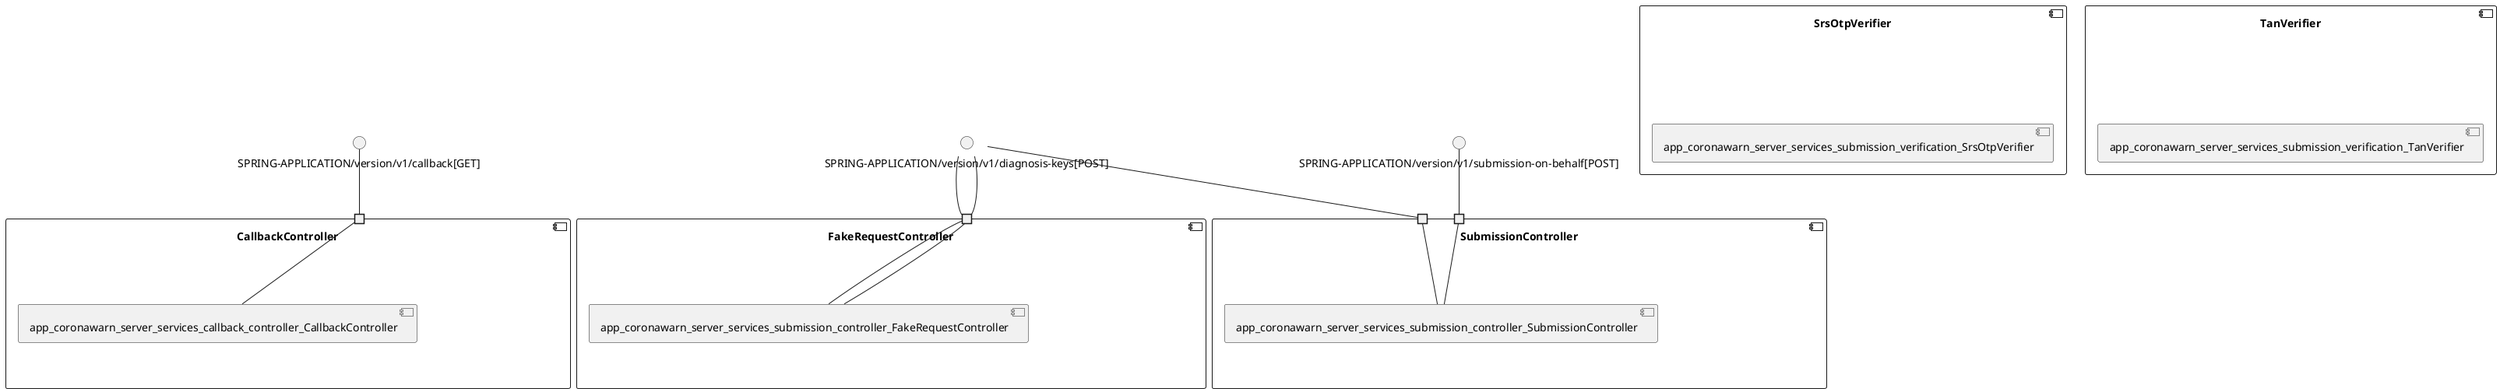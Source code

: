 @startuml
skinparam fixCircleLabelOverlapping true
skinparam componentStyle uml2
component "CallbackController\n\n\n\n\n\n" {
[app_coronawarn_server_services_callback_controller_CallbackController]
portin " " as CallbackController_requires_SPRING_APPLICATION_version_v1_callback_GET_
"CallbackController_requires_SPRING_APPLICATION_version_v1_callback_GET_"--[app_coronawarn_server_services_callback_controller_CallbackController]
}
interface "SPRING-APPLICATION/version/v1/callback[GET]" as interface.SPRING_APPLICATION_version_v1_callback_GET_
interface.SPRING_APPLICATION_version_v1_callback_GET_--"CallbackController_requires_SPRING_APPLICATION_version_v1_callback_GET_"
component "FakeRequestController\n\n\n\n\n\n" {
[app_coronawarn_server_services_submission_controller_FakeRequestController]
portin " " as FakeRequestController_requires_SPRING_APPLICATION_version_v1_diagnosis_keys_POST_
portin " " as FakeRequestController_requires_SPRING_APPLICATION_version_v1_diagnosis_keys_POST_
"FakeRequestController_requires_SPRING_APPLICATION_version_v1_diagnosis_keys_POST_"--[app_coronawarn_server_services_submission_controller_FakeRequestController]
"FakeRequestController_requires_SPRING_APPLICATION_version_v1_diagnosis_keys_POST_"--[app_coronawarn_server_services_submission_controller_FakeRequestController]
}
interface "SPRING-APPLICATION/version/v1/diagnosis-keys[POST]" as interface.SPRING_APPLICATION_version_v1_diagnosis_keys_POST_
interface.SPRING_APPLICATION_version_v1_diagnosis_keys_POST_--"FakeRequestController_requires_SPRING_APPLICATION_version_v1_diagnosis_keys_POST_"
interface "SPRING-APPLICATION/version/v1/diagnosis-keys[POST]" as interface.SPRING_APPLICATION_version_v1_diagnosis_keys_POST_
interface.SPRING_APPLICATION_version_v1_diagnosis_keys_POST_--"FakeRequestController_requires_SPRING_APPLICATION_version_v1_diagnosis_keys_POST_"
component "SrsOtpVerifier\n\n\n\n\n\n" {
[app_coronawarn_server_services_submission_verification_SrsOtpVerifier]
}
component "SubmissionController\n\n\n\n\n\n" {
[app_coronawarn_server_services_submission_controller_SubmissionController]
portin " " as SubmissionController_requires_SPRING_APPLICATION_version_v1_diagnosis_keys_POST_
portin " " as SubmissionController_requires_SPRING_APPLICATION_version_v1_submission_on_behalf_POST_
"SubmissionController_requires_SPRING_APPLICATION_version_v1_diagnosis_keys_POST_"--[app_coronawarn_server_services_submission_controller_SubmissionController]
"SubmissionController_requires_SPRING_APPLICATION_version_v1_submission_on_behalf_POST_"--[app_coronawarn_server_services_submission_controller_SubmissionController]
}
interface "SPRING-APPLICATION/version/v1/diagnosis-keys[POST]" as interface.SPRING_APPLICATION_version_v1_diagnosis_keys_POST_
interface.SPRING_APPLICATION_version_v1_diagnosis_keys_POST_--"SubmissionController_requires_SPRING_APPLICATION_version_v1_diagnosis_keys_POST_"
interface "SPRING-APPLICATION/version/v1/submission-on-behalf[POST]" as interface.SPRING_APPLICATION_version_v1_submission_on_behalf_POST_
interface.SPRING_APPLICATION_version_v1_submission_on_behalf_POST_--"SubmissionController_requires_SPRING_APPLICATION_version_v1_submission_on_behalf_POST_"
component "TanVerifier\n\n\n\n\n\n" {
[app_coronawarn_server_services_submission_verification_TanVerifier]
}

@enduml
